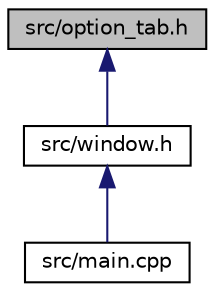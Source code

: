 digraph "src/option_tab.h"
{
  edge [fontname="Helvetica",fontsize="10",labelfontname="Helvetica",labelfontsize="10"];
  node [fontname="Helvetica",fontsize="10",shape=record];
  Node1 [label="src/option_tab.h",height=0.2,width=0.4,color="black", fillcolor="grey75", style="filled", fontcolor="black"];
  Node1 -> Node2 [dir="back",color="midnightblue",fontsize="10",style="solid",fontname="Helvetica"];
  Node2 [label="src/window.h",height=0.2,width=0.4,color="black", fillcolor="white", style="filled",URL="$window_8h.html"];
  Node2 -> Node3 [dir="back",color="midnightblue",fontsize="10",style="solid",fontname="Helvetica"];
  Node3 [label="src/main.cpp",height=0.2,width=0.4,color="black", fillcolor="white", style="filled",URL="$main_8cpp.html",tooltip="Point d&#39;entrée du programme, qui se charge de lancer l&#39;application. "];
}
